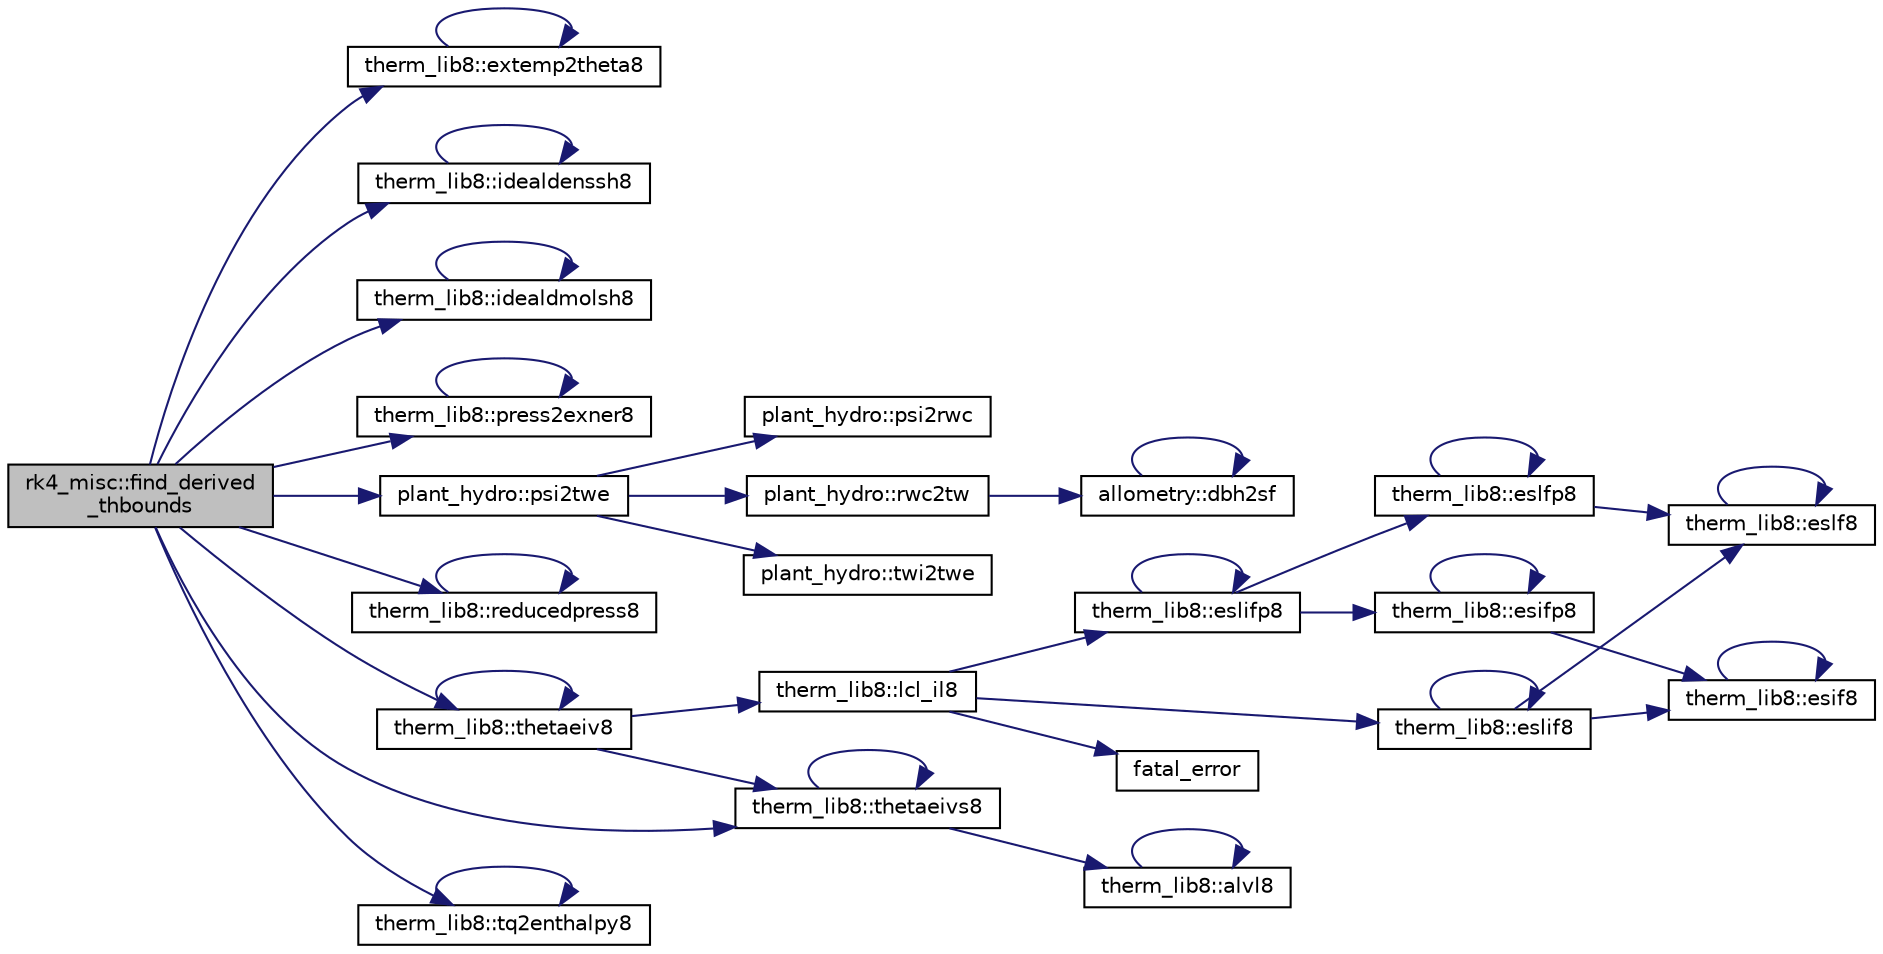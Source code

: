 digraph "rk4_misc::find_derived_thbounds"
{
 // LATEX_PDF_SIZE
  edge [fontname="Helvetica",fontsize="10",labelfontname="Helvetica",labelfontsize="10"];
  node [fontname="Helvetica",fontsize="10",shape=record];
  rankdir="LR";
  Node1 [label="rk4_misc::find_derived\l_thbounds",height=0.2,width=0.4,color="black", fillcolor="grey75", style="filled", fontcolor="black",tooltip=" "];
  Node1 -> Node2 [color="midnightblue",fontsize="10",style="solid"];
  Node2 [label="therm_lib8::extemp2theta8",height=0.2,width=0.4,color="black", fillcolor="white", style="filled",URL="$namespacetherm__lib8.html#a309e38d181bfb3eea47d3f220e44b923",tooltip=" "];
  Node2 -> Node2 [color="midnightblue",fontsize="10",style="solid"];
  Node1 -> Node3 [color="midnightblue",fontsize="10",style="solid"];
  Node3 [label="therm_lib8::idealdenssh8",height=0.2,width=0.4,color="black", fillcolor="white", style="filled",URL="$namespacetherm__lib8.html#a71a3a8a71ff6e3d11c6b604f495e5240",tooltip=" "];
  Node3 -> Node3 [color="midnightblue",fontsize="10",style="solid"];
  Node1 -> Node4 [color="midnightblue",fontsize="10",style="solid"];
  Node4 [label="therm_lib8::idealdmolsh8",height=0.2,width=0.4,color="black", fillcolor="white", style="filled",URL="$namespacetherm__lib8.html#a8b1531bece9220f0d9e14edf6b163f23",tooltip=" "];
  Node4 -> Node4 [color="midnightblue",fontsize="10",style="solid"];
  Node1 -> Node5 [color="midnightblue",fontsize="10",style="solid"];
  Node5 [label="therm_lib8::press2exner8",height=0.2,width=0.4,color="black", fillcolor="white", style="filled",URL="$namespacetherm__lib8.html#affcedde7d4e3f1d858091ea47c58186f",tooltip=" "];
  Node5 -> Node5 [color="midnightblue",fontsize="10",style="solid"];
  Node1 -> Node6 [color="midnightblue",fontsize="10",style="solid"];
  Node6 [label="plant_hydro::psi2twe",height=0.2,width=0.4,color="black", fillcolor="white", style="filled",URL="$namespaceplant__hydro.html#ac89709711c9ca9b56ed327f767e842c2",tooltip="\\breif Convert water potential of leaf and wood to extensive water storage"];
  Node6 -> Node7 [color="midnightblue",fontsize="10",style="solid"];
  Node7 [label="plant_hydro::psi2rwc",height=0.2,width=0.4,color="black", fillcolor="white", style="filled",URL="$namespaceplant__hydro.html#ae27d78c83f41d9d6fdd38ad2052b32af",tooltip="\\breif Convert water potential of leaf and wood to relative water content"];
  Node6 -> Node8 [color="midnightblue",fontsize="10",style="solid"];
  Node8 [label="plant_hydro::rwc2tw",height=0.2,width=0.4,color="black", fillcolor="white", style="filled",URL="$namespaceplant__hydro.html#af7799ce8ba25fef66ade9730bc9f6c77",tooltip="Convert relative water content to total water for both leaf and wood."];
  Node8 -> Node9 [color="midnightblue",fontsize="10",style="solid"];
  Node9 [label="allometry::dbh2sf",height=0.2,width=0.4,color="black", fillcolor="white", style="filled",URL="$namespaceallometry.html#aded2a9492711f07e5c157c17e9029c10",tooltip=" "];
  Node9 -> Node9 [color="midnightblue",fontsize="10",style="solid"];
  Node6 -> Node10 [color="midnightblue",fontsize="10",style="solid"];
  Node10 [label="plant_hydro::twi2twe",height=0.2,width=0.4,color="black", fillcolor="white", style="filled",URL="$namespaceplant__hydro.html#ac96b04cb776694987ccefd7c37aab829",tooltip="Intensive to extensive internal water converter."];
  Node1 -> Node11 [color="midnightblue",fontsize="10",style="solid"];
  Node11 [label="therm_lib8::reducedpress8",height=0.2,width=0.4,color="black", fillcolor="white", style="filled",URL="$namespacetherm__lib8.html#ad325dbfaa9ff36bd492b23150ffd2dc0",tooltip=" "];
  Node11 -> Node11 [color="midnightblue",fontsize="10",style="solid"];
  Node1 -> Node12 [color="midnightblue",fontsize="10",style="solid"];
  Node12 [label="therm_lib8::thetaeiv8",height=0.2,width=0.4,color="black", fillcolor="white", style="filled",URL="$namespacetherm__lib8.html#aca0eeff24415eab272c13efcba42ebd5",tooltip=" "];
  Node12 -> Node13 [color="midnightblue",fontsize="10",style="solid"];
  Node13 [label="therm_lib8::lcl_il8",height=0.2,width=0.4,color="black", fillcolor="white", style="filled",URL="$namespacetherm__lib8.html#a0f6906696662a832ed73b03f8f97e449",tooltip=" "];
  Node13 -> Node14 [color="midnightblue",fontsize="10",style="solid"];
  Node14 [label="therm_lib8::eslif8",height=0.2,width=0.4,color="black", fillcolor="white", style="filled",URL="$namespacetherm__lib8.html#a1b4385a0130e311cf955294b6ae00f7a",tooltip=" "];
  Node14 -> Node15 [color="midnightblue",fontsize="10",style="solid"];
  Node15 [label="therm_lib8::esif8",height=0.2,width=0.4,color="black", fillcolor="white", style="filled",URL="$namespacetherm__lib8.html#a4c2e61543813926681cd581b4c72f0a9",tooltip=" "];
  Node15 -> Node15 [color="midnightblue",fontsize="10",style="solid"];
  Node14 -> Node16 [color="midnightblue",fontsize="10",style="solid"];
  Node16 [label="therm_lib8::eslf8",height=0.2,width=0.4,color="black", fillcolor="white", style="filled",URL="$namespacetherm__lib8.html#aa7a527bdf772238306801f7f86e6db58",tooltip=" "];
  Node16 -> Node16 [color="midnightblue",fontsize="10",style="solid"];
  Node14 -> Node14 [color="midnightblue",fontsize="10",style="solid"];
  Node13 -> Node17 [color="midnightblue",fontsize="10",style="solid"];
  Node17 [label="therm_lib8::eslifp8",height=0.2,width=0.4,color="black", fillcolor="white", style="filled",URL="$namespacetherm__lib8.html#ae0d53f4e0871d19461d34b59cc932516",tooltip=" "];
  Node17 -> Node18 [color="midnightblue",fontsize="10",style="solid"];
  Node18 [label="therm_lib8::esifp8",height=0.2,width=0.4,color="black", fillcolor="white", style="filled",URL="$namespacetherm__lib8.html#a73a640719683dd2b05aba5a87822aa22",tooltip=" "];
  Node18 -> Node15 [color="midnightblue",fontsize="10",style="solid"];
  Node18 -> Node18 [color="midnightblue",fontsize="10",style="solid"];
  Node17 -> Node19 [color="midnightblue",fontsize="10",style="solid"];
  Node19 [label="therm_lib8::eslfp8",height=0.2,width=0.4,color="black", fillcolor="white", style="filled",URL="$namespacetherm__lib8.html#a3f44aca95e1fb010823bb94ede3d19ca",tooltip=" "];
  Node19 -> Node16 [color="midnightblue",fontsize="10",style="solid"];
  Node19 -> Node19 [color="midnightblue",fontsize="10",style="solid"];
  Node17 -> Node17 [color="midnightblue",fontsize="10",style="solid"];
  Node13 -> Node20 [color="midnightblue",fontsize="10",style="solid"];
  Node20 [label="fatal_error",height=0.2,width=0.4,color="black", fillcolor="white", style="filled",URL="$fatal__error_8_f90.html#a2a2bff228716ab48a81c795b348d1665",tooltip=" "];
  Node12 -> Node12 [color="midnightblue",fontsize="10",style="solid"];
  Node12 -> Node21 [color="midnightblue",fontsize="10",style="solid"];
  Node21 [label="therm_lib8::thetaeivs8",height=0.2,width=0.4,color="black", fillcolor="white", style="filled",URL="$namespacetherm__lib8.html#a43786e4d4bcf61f6d8fb66fa5a925df9",tooltip=" "];
  Node21 -> Node22 [color="midnightblue",fontsize="10",style="solid"];
  Node22 [label="therm_lib8::alvl8",height=0.2,width=0.4,color="black", fillcolor="white", style="filled",URL="$namespacetherm__lib8.html#a8dfe9d6c06c19f28e388354ce1001ec2",tooltip=" "];
  Node22 -> Node22 [color="midnightblue",fontsize="10",style="solid"];
  Node21 -> Node21 [color="midnightblue",fontsize="10",style="solid"];
  Node1 -> Node21 [color="midnightblue",fontsize="10",style="solid"];
  Node1 -> Node23 [color="midnightblue",fontsize="10",style="solid"];
  Node23 [label="therm_lib8::tq2enthalpy8",height=0.2,width=0.4,color="black", fillcolor="white", style="filled",URL="$namespacetherm__lib8.html#abc11d3a9518a513fd0b3b97e6fc0e68e",tooltip=" "];
  Node23 -> Node23 [color="midnightblue",fontsize="10",style="solid"];
}
